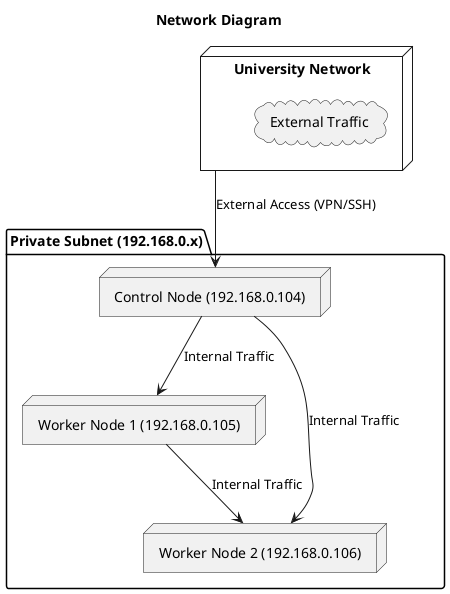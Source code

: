 
@startuml
title Network Diagram

node "University Network" as university {
    cloud "External Traffic" as external
}

package "Private Subnet (192.168.0.x)" {
    node "Control Node (192.168.0.104)" as control
    node "Worker Node 1 (192.168.0.105)" as worker1
    node "Worker Node 2 (192.168.0.106)" as worker2
}

university --> control : External Access (VPN/SSH)
control --> worker1 : Internal Traffic
control --> worker2 : Internal Traffic
worker1 --> worker2 : Internal Traffic

@enduml
